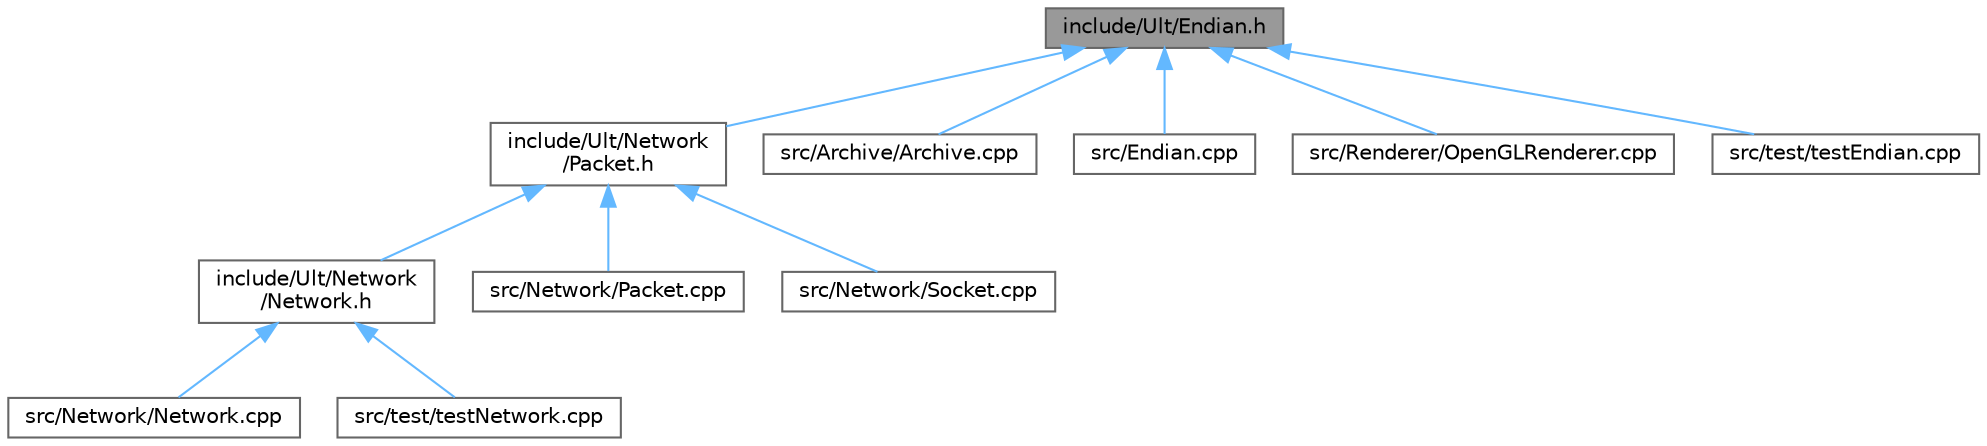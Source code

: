 digraph "include/Ult/Endian.h"
{
 // LATEX_PDF_SIZE
  bgcolor="transparent";
  edge [fontname=Helvetica,fontsize=10,labelfontname=Helvetica,labelfontsize=10];
  node [fontname=Helvetica,fontsize=10,shape=box,height=0.2,width=0.4];
  Node1 [id="Node000001",label="include/Ult/Endian.h",height=0.2,width=0.4,color="gray40", fillcolor="grey60", style="filled", fontcolor="black",tooltip=" "];
  Node1 -> Node2 [id="edge1_Node000001_Node000002",dir="back",color="steelblue1",style="solid",tooltip=" "];
  Node2 [id="Node000002",label="include/Ult/Network\l/Packet.h",height=0.2,width=0.4,color="grey40", fillcolor="white", style="filled",URL="$_packet_8h.html",tooltip=" "];
  Node2 -> Node3 [id="edge2_Node000002_Node000003",dir="back",color="steelblue1",style="solid",tooltip=" "];
  Node3 [id="Node000003",label="include/Ult/Network\l/Network.h",height=0.2,width=0.4,color="grey40", fillcolor="white", style="filled",URL="$_network_8h.html",tooltip=" "];
  Node3 -> Node4 [id="edge3_Node000003_Node000004",dir="back",color="steelblue1",style="solid",tooltip=" "];
  Node4 [id="Node000004",label="src/Network/Network.cpp",height=0.2,width=0.4,color="grey40", fillcolor="white", style="filled",URL="$_network_8cpp.html",tooltip=" "];
  Node3 -> Node5 [id="edge4_Node000003_Node000005",dir="back",color="steelblue1",style="solid",tooltip=" "];
  Node5 [id="Node000005",label="src/test/testNetwork.cpp",height=0.2,width=0.4,color="grey40", fillcolor="white", style="filled",URL="$test_network_8cpp.html",tooltip=" "];
  Node2 -> Node6 [id="edge5_Node000002_Node000006",dir="back",color="steelblue1",style="solid",tooltip=" "];
  Node6 [id="Node000006",label="src/Network/Packet.cpp",height=0.2,width=0.4,color="grey40", fillcolor="white", style="filled",URL="$_packet_8cpp.html",tooltip=" "];
  Node2 -> Node7 [id="edge6_Node000002_Node000007",dir="back",color="steelblue1",style="solid",tooltip=" "];
  Node7 [id="Node000007",label="src/Network/Socket.cpp",height=0.2,width=0.4,color="grey40", fillcolor="white", style="filled",URL="$_socket_8cpp.html",tooltip=" "];
  Node1 -> Node8 [id="edge7_Node000001_Node000008",dir="back",color="steelblue1",style="solid",tooltip=" "];
  Node8 [id="Node000008",label="src/Archive/Archive.cpp",height=0.2,width=0.4,color="grey40", fillcolor="white", style="filled",URL="$_archive_8cpp.html",tooltip=" "];
  Node1 -> Node9 [id="edge8_Node000001_Node000009",dir="back",color="steelblue1",style="solid",tooltip=" "];
  Node9 [id="Node000009",label="src/Endian.cpp",height=0.2,width=0.4,color="grey40", fillcolor="white", style="filled",URL="$_endian_8cpp.html",tooltip=" "];
  Node1 -> Node10 [id="edge9_Node000001_Node000010",dir="back",color="steelblue1",style="solid",tooltip=" "];
  Node10 [id="Node000010",label="src/Renderer/OpenGLRenderer.cpp",height=0.2,width=0.4,color="grey40", fillcolor="white", style="filled",URL="$_open_g_l_renderer_8cpp.html",tooltip=" "];
  Node1 -> Node11 [id="edge10_Node000001_Node000011",dir="back",color="steelblue1",style="solid",tooltip=" "];
  Node11 [id="Node000011",label="src/test/testEndian.cpp",height=0.2,width=0.4,color="grey40", fillcolor="white", style="filled",URL="$test_endian_8cpp.html",tooltip=" "];
}
